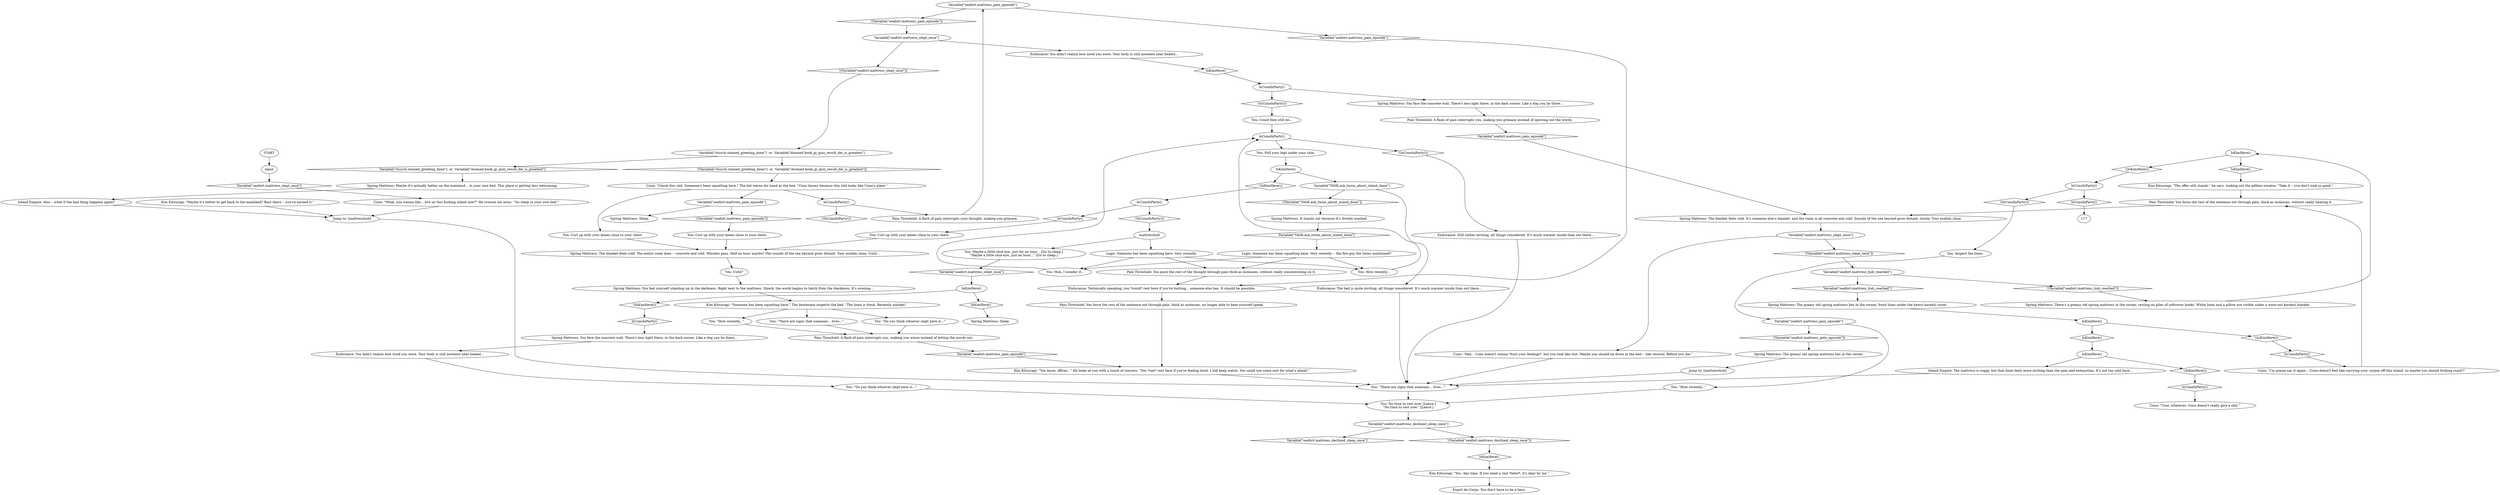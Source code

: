 # SEAFORT INT / SPRING MATTRESS
# (mattress interactable) (this is where you sleep)
# ==================================================
digraph G {
	  0 [label="START"];
	  1 [label="input"];
	  2 [label="Spring Mattress: There's a greasy old spring mattress in the corner, resting on piles of softcover books. White linen and a pillow are visible under a worn-out karakul blanket."];
	  3 [label="You: Maybe a little shut-eye, just for an hour... [Go to sleep.]\n\"Maybe a little shut-eye, just an hour...\" [Go to sleep.]"];
	  4 [label="Esprit de Corps: You don't have to be a hero."];
	  5 [label="Cuno: \"Cool, whatever. Cuno doesn't really give a shit.\""];
	  6 [label="IsKimHere()"];
	  7 [label="IsKimHere()", shape=diamond];
	  8 [label="!(IsKimHere())", shape=diamond];
	  9 [label="You: \"How recently...\""];
	  10 [label="Variable[\"seafort.mattress_declined_sleep_once\"]"];
	  11 [label="Variable[\"seafort.mattress_declined_sleep_once\"]", shape=diamond];
	  12 [label="!(Variable[\"seafort.mattress_declined_sleep_once\"])", shape=diamond];
	  13 [label="You: \"There are signs that someone... lives...\""];
	  14 [label="Kim Kitsuragi: \"You know, officer...\" He looks at you with a touch of concern. \"You *can* rest here if you're feeling tired. I will keep watch. You could use some rest for what's ahead.\""];
	  15 [label="Kim Kitsuragi: \"Yes. Any time. If you need a rest *later*, it's okay by me.\""];
	  16 [label="Endurance: Technically speaking, you *could* rest here if you're hurting... someone else has. It should be possible."];
	  17 [label="Endurance: Still rather inviting, all things considered. It's much warmer inside than out there..."];
	  18 [label="Jump to: [mattresshub]"];
	  19 [label="You: Curl up with your knees close to your chest."];
	  20 [label="You: Huh, I wonder if..."];
	  21 [label="You: Inspect the linen."];
	  22 [label="Pain Threshold: A flash of pain interrupts you, making you wince instead of letting the words out."];
	  23 [label="You: How recently..."];
	  24 [label="Variable[\"seafort.mattress_hub_reached\"]"];
	  25 [label="Variable[\"seafort.mattress_hub_reached\"]", shape=diamond];
	  26 [label="!(Variable[\"seafort.mattress_hub_reached\"])", shape=diamond];
	  27 [label="IsKimHere()"];
	  28 [label="IsKimHere()", shape=diamond];
	  29 [label="!(IsKimHere())", shape=diamond];
	  30 [label="IsKimHere()"];
	  31 [label="IsKimHere()", shape=diamond];
	  32 [label="!(IsKimHere())", shape=diamond];
	  33 [label="Endurance: You didn't realize how tired you were. Your body is still nowhere near healed..."];
	  34 [label="Inland Empire: Also -- what if the bad thing happens again?"];
	  35 [label="IsCunoInParty()"];
	  36 [label="IsCunoInParty()", shape=diamond];
	  37 [label="!(IsCunoInParty())", shape=diamond];
	  38 [label="Jump to: [mattresshub]"];
	  39 [label="Variable[\"church.stained_greeting_done\"]  or  Variable[\"doomed.book_gi_quiz_result_dei_is_greatest\"]"];
	  40 [label="Variable[\"church.stained_greeting_done\"]  or  Variable[\"doomed.book_gi_quiz_result_dei_is_greatest\"]", shape=diamond];
	  41 [label="!(Variable[\"church.stained_greeting_done\"]  or  Variable[\"doomed.book_gi_quiz_result_dei_is_greatest\"])", shape=diamond];
	  42 [label="Spring Mattress: The blanket feels cold. The entire room does -- concrete and cold. Minutes pass. Half an hour maybe? The sounds of the sea beyond grow distant. Your eyelids close. Until..."];
	  43 [label="You: Until?"];
	  44 [label="Spring Mattress: You feel yourself standing up in the darkness. Right next to the mattress. Slowly, the world begins to hatch from the blackness. It's evening..."];
	  45 [label="IsCunoInParty()"];
	  46 [label="IsCunoInParty()", shape=diamond];
	  47 [label="!(IsCunoInParty())", shape=diamond];
	  48 [label="Logic: Someone has been squatting here. Very recently -- the fire guy the twins mentioned?"];
	  49 [label="Variable[\"seafort.mattress_pain_episode\"]"];
	  50 [label="Variable[\"seafort.mattress_pain_episode\"]", shape=diamond];
	  51 [label="!(Variable[\"seafort.mattress_pain_episode\"])", shape=diamond];
	  52 [label="You: \"Do you think whoever slept here is...\""];
	  53 [label="Spring Mattress: The greasy old spring mattress lies in the corner, fresh linen under the heavy karakul cover."];
	  54 [label="Cuno: \"I'm gonna say it again -- Cuno doesn't feel like carrying your corpse off this island, so maybe you should fucking crash?\""];
	  55 [label="Kim Kitsuragi: \"Maybe it's better to get back to the mainland? Rest there -- you've earned it.\""];
	  56 [label="Spring Mattress: Sleep."];
	  57 [label="Variable[\"seafort.mattress_slept_once\"]"];
	  58 [label="Variable[\"seafort.mattress_slept_once\"]", shape=diamond];
	  59 [label="!(Variable[\"seafort.mattress_slept_once\"])", shape=diamond];
	  60 [label="Cuno: \"Hey... Cuno doesn't wanna *hurt your feelings*, but you look like shit. Maybe you should lie down in the bed -- like recover. Before you die.\""];
	  61 [label="Spring Mattress: The blanket feels cold. It's someone else's blanket, and the room is all concrete and cold. Sounds of the sea beyond grow distant, slowly. Your eyelids close."];
	  62 [label="IsKimHere()"];
	  63 [label="IsKimHere()", shape=diamond];
	  64 [label="!(IsKimHere())", shape=diamond];
	  65 [label="Variable[\"TASK.ask_twins_about_island_done\"]"];
	  66 [label="Variable[\"TASK.ask_twins_about_island_done\"]", shape=diamond];
	  67 [label="!(Variable[\"TASK.ask_twins_about_island_done\"])", shape=diamond];
	  68 [label="Endurance: The bed is quite inviting, all things considered. It's much warmer inside than out there..."];
	  69 [label="Pain Threshold: You force the rest of the sentence out through pain, thick as molasses, without really hearing it."];
	  70 [label="You: Curl up with your knees close to your chest."];
	  71 [label="IsCunoInParty()"];
	  72 [label="IsCunoInParty()", shape=diamond];
	  73 [label="!(IsCunoInParty())", shape=diamond];
	  74 [label="Spring Mattress: You face the concrete wall. There's less light there, in the dark corner. Like a dog you lie there..."];
	  75 [label="Spring Mattress: Maybe it's actually better on the mainland... in your own bed. This place is getting less welcoming."];
	  76 [label="You: Could they still be..."];
	  77 [label="Pain Threshold: You push the rest of the thought through pain thick as molasses, without really concentrating on it."];
	  78 [label="Variable[\"seafort.mattress_slept_once\"]"];
	  79 [label="Variable[\"seafort.mattress_slept_once\"]", shape=diamond];
	  80 [label="!(Variable[\"seafort.mattress_slept_once\"])", shape=diamond];
	  81 [label="Endurance: You didn't realize how tired you were. Your body is still nowhere near healed..."];
	  82 [label="Pain Threshold: A flash of pain interrupts you, making you grimace instead of spewing out the words."];
	  83 [label="You: No time to rest now. [Leave.]\n\"No time to rest now.\" [Leave.]"];
	  84 [label="Logic: Someone has been squatting here. Very recently."];
	  85 [label="Spring Mattress: It stands out because it's freshly washed."];
	  86 [label="Variable[\"seafort.mattress_pain_episode\"]"];
	  87 [label="Variable[\"seafort.mattress_pain_episode\"]", shape=diamond];
	  88 [label="!(Variable[\"seafort.mattress_pain_episode\"])", shape=diamond];
	  89 [label="You: \"How recently...\""];
	  90 [label="IsCunoInParty()"];
	  91 [label="IsCunoInParty()", shape=diamond];
	  92 [label="!(IsCunoInParty())", shape=diamond];
	  93 [label="Pain Threshold: A flash of pain interrupts your thought, making you grimace."];
	  94 [label="IsCunoInParty()"];
	  95 [label="IsCunoInParty()", shape=diamond];
	  96 [label="!(IsCunoInParty())", shape=diamond];
	  97 [label="You: Pull your legs under your chin."];
	  98 [label="You: \"Do you think whoever slept here is...\""];
	  99 [label="You: Curl up with your knees close to your chest."];
	  100 [label="mattresshub"];
	  101 [label="You: \"There are signs that someone... lives...\""];
	  102 [label="Variable[\"seafort.mattress_pain_episode\"]"];
	  103 [label="Variable[\"seafort.mattress_pain_episode\"]", shape=diamond];
	  104 [label="!(Variable[\"seafort.mattress_pain_episode\"])", shape=diamond];
	  105 [label="Spring Mattress: Sleep."];
	  106 [label="Kim Kitsuragi: \"Someone has been squatting here.\" The lieutenant inspects the bed. \"The linen is fresh. Recently washed.\""];
	  107 [label="Kim Kitsuragi: \"The offer still stands,\" he says, looking out the pillbox window. \"Take it -- you don't look so good.\""];
	  108 [label="IsKimHere()"];
	  109 [label="IsKimHere()", shape=diamond];
	  110 [label="!(IsKimHere())", shape=diamond];
	  111 [label="Inland Empire: The mattress is soggy, but that linen feels more inviting than the pain and exhaustion. It's not too cold here..."];
	  112 [label="Pain Threshold: You force the rest of the sentence out through pain, thick as molasses, no longer able to hear yourself speak."];
	  113 [label="Spring Mattress: The greasy old spring mattress lies in the corner."];
	  114 [label="Cuno: \"What, you wanna like... live on this fucking island now?\" He crosses his arms. \"Go sleep in your own bed.\""];
	  115 [label="Spring Mattress: You face the concrete wall. There's less light there, in the dark corner. Like a dog you lie there..."];
	  116 [label="Cuno: \"Check this shit. Someone's been squatting here.\" The kid waves his hand at the bed. \"Cuno knows because this shit looks like Cuno's place.\""];
	  0 -> 1
	  1 -> 58
	  2 -> 6
	  3 -> 79
	  6 -> 8
	  6 -> 7
	  7 -> 107
	  8 -> 35
	  9 -> 22
	  10 -> 11
	  10 -> 12
	  12 -> 109
	  13 -> 22
	  14 -> 101
	  15 -> 4
	  16 -> 112
	  17 -> 101
	  18 -> 101
	  19 -> 42
	  20 -> 94
	  21 -> 86
	  22 -> 87
	  23 -> 94
	  24 -> 25
	  24 -> 26
	  25 -> 53
	  26 -> 2
	  27 -> 28
	  27 -> 29
	  28 -> 108
	  29 -> 95
	  30 -> 32
	  30 -> 31
	  31 -> 56
	  32 -> 72
	  33 -> 98
	  34 -> 38
	  35 -> 36
	  35 -> 37
	  36 -> 117
	  37 -> 21
	  38 -> 101
	  39 -> 40
	  39 -> 41
	  40 -> 75
	  41 -> 116
	  42 -> 43
	  43 -> 44
	  44 -> 106
	  45 -> 46
	  45 -> 47
	  46 -> 19
	  47 -> 100
	  48 -> 20
	  48 -> 77
	  48 -> 23
	  49 -> 50
	  49 -> 51
	  50 -> 16
	  51 -> 78
	  52 -> 22
	  53 -> 27
	  54 -> 69
	  55 -> 38
	  57 -> 59
	  57 -> 60
	  58 -> 114
	  59 -> 24
	  60 -> 101
	  61 -> 57
	  62 -> 64
	  62 -> 65
	  63 -> 71
	  64 -> 45
	  65 -> 67
	  65 -> 68
	  66 -> 48
	  67 -> 85
	  68 -> 101
	  69 -> 61
	  70 -> 42
	  71 -> 73
	  71 -> 74
	  72 -> 115
	  73 -> 76
	  74 -> 82
	  75 -> 34
	  76 -> 94
	  77 -> 16
	  78 -> 80
	  78 -> 81
	  79 -> 30
	  80 -> 39
	  81 -> 63
	  82 -> 103
	  83 -> 10
	  84 -> 20
	  84 -> 77
	  84 -> 23
	  85 -> 66
	  86 -> 88
	  86 -> 89
	  87 -> 14
	  88 -> 113
	  89 -> 83
	  90 -> 92
	  90 -> 93
	  91 -> 5
	  93 -> 49
	  94 -> 96
	  94 -> 97
	  95 -> 54
	  96 -> 17
	  97 -> 62
	  98 -> 83
	  99 -> 42
	  100 -> 3
	  100 -> 84
	  101 -> 83
	  102 -> 104
	  102 -> 105
	  103 -> 61
	  104 -> 70
	  106 -> 9
	  106 -> 52
	  106 -> 13
	  107 -> 69
	  108 -> 110
	  108 -> 111
	  109 -> 15
	  110 -> 91
	  111 -> 101
	  112 -> 14
	  113 -> 18
	  114 -> 38
	  115 -> 33
	  116 -> 90
	  116 -> 99
	  116 -> 102
}

